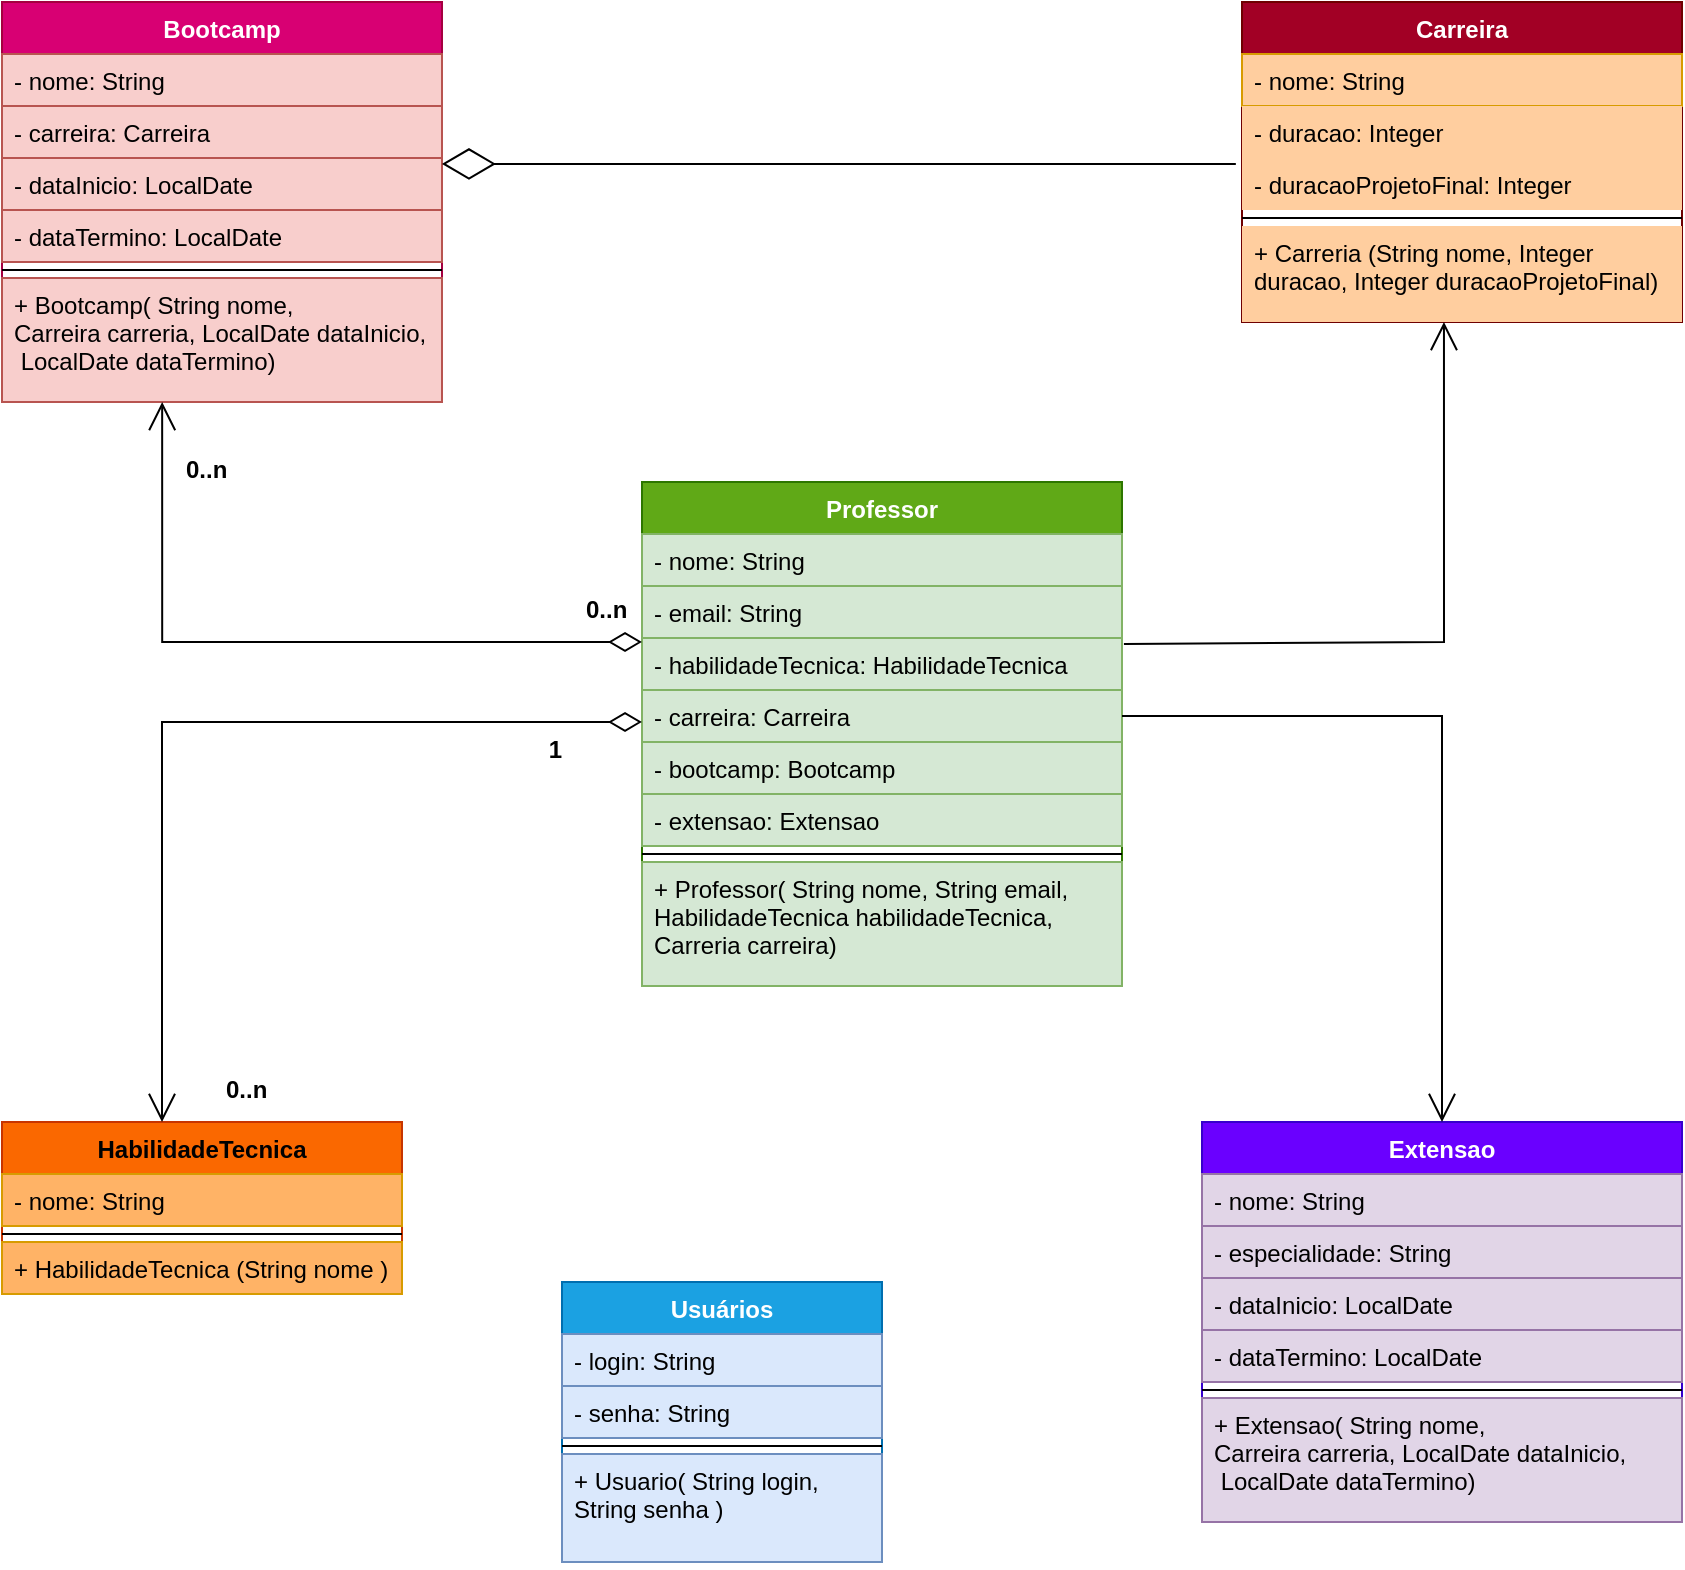 <mxfile version="20.2.3" type="device"><diagram id="wdmPLiop8yC-vxSj1Tah" name="UML_EdTech"><mxGraphModel dx="2489" dy="857" grid="1" gridSize="10" guides="1" tooltips="1" connect="1" arrows="1" fold="1" page="1" pageScale="1" pageWidth="827" pageHeight="1169" math="0" shadow="0"><root><mxCell id="0"/><mxCell id="1" parent="0"/><mxCell id="CZbzPcgp7_vAJpvYZVhl-1" value="Usuários" style="swimlane;fontStyle=1;align=center;verticalAlign=top;childLayout=stackLayout;horizontal=1;startSize=26;horizontalStack=0;resizeParent=1;resizeParentMax=0;resizeLast=0;collapsible=1;marginBottom=0;fillColor=#1ba1e2;fontColor=#ffffff;strokeColor=#006EAF;" parent="1" vertex="1"><mxGeometry x="200" y="680" width="160" height="140" as="geometry"><mxRectangle x="130" y="830" width="90" height="30" as="alternateBounds"/></mxGeometry></mxCell><mxCell id="CZbzPcgp7_vAJpvYZVhl-2" value="- login: String" style="text;strokeColor=#6c8ebf;fillColor=#dae8fc;align=left;verticalAlign=top;spacingLeft=4;spacingRight=4;overflow=hidden;rotatable=0;points=[[0,0.5],[1,0.5]];portConstraint=eastwest;" parent="CZbzPcgp7_vAJpvYZVhl-1" vertex="1"><mxGeometry y="26" width="160" height="26" as="geometry"/></mxCell><mxCell id="CZbzPcgp7_vAJpvYZVhl-5" value="- senha: String" style="text;strokeColor=#6c8ebf;fillColor=#dae8fc;align=left;verticalAlign=top;spacingLeft=4;spacingRight=4;overflow=hidden;rotatable=0;points=[[0,0.5],[1,0.5]];portConstraint=eastwest;" parent="CZbzPcgp7_vAJpvYZVhl-1" vertex="1"><mxGeometry y="52" width="160" height="26" as="geometry"/></mxCell><mxCell id="CZbzPcgp7_vAJpvYZVhl-3" value="" style="line;strokeWidth=1;fillColor=none;align=left;verticalAlign=middle;spacingTop=-1;spacingLeft=3;spacingRight=3;rotatable=0;labelPosition=right;points=[];portConstraint=eastwest;" parent="CZbzPcgp7_vAJpvYZVhl-1" vertex="1"><mxGeometry y="78" width="160" height="8" as="geometry"/></mxCell><mxCell id="CZbzPcgp7_vAJpvYZVhl-4" value="+ Usuario( String login, &#10;String senha )" style="text;strokeColor=#6c8ebf;fillColor=#dae8fc;align=left;verticalAlign=top;spacingLeft=4;spacingRight=4;overflow=hidden;rotatable=0;points=[[0,0.5],[1,0.5]];portConstraint=eastwest;" parent="CZbzPcgp7_vAJpvYZVhl-1" vertex="1"><mxGeometry y="86" width="160" height="54" as="geometry"/></mxCell><mxCell id="CZbzPcgp7_vAJpvYZVhl-6" value="Professor" style="swimlane;fontStyle=1;align=center;verticalAlign=top;childLayout=stackLayout;horizontal=1;startSize=26;horizontalStack=0;resizeParent=1;resizeParentMax=0;resizeLast=0;collapsible=1;marginBottom=0;fillColor=#60a917;strokeColor=#2D7600;fontColor=#ffffff;" parent="1" vertex="1"><mxGeometry x="240" y="280" width="240" height="252" as="geometry"><mxRectangle x="330" y="320" width="100" height="30" as="alternateBounds"/></mxGeometry></mxCell><mxCell id="CZbzPcgp7_vAJpvYZVhl-7" value="- nome: String" style="text;strokeColor=#82b366;fillColor=#d5e8d4;align=left;verticalAlign=top;spacingLeft=4;spacingRight=4;overflow=hidden;rotatable=0;points=[[0,0.5],[1,0.5]];portConstraint=eastwest;" parent="CZbzPcgp7_vAJpvYZVhl-6" vertex="1"><mxGeometry y="26" width="240" height="26" as="geometry"/></mxCell><mxCell id="CZbzPcgp7_vAJpvYZVhl-10" value="- email: String" style="text;strokeColor=#82b366;fillColor=#d5e8d4;align=left;verticalAlign=top;spacingLeft=4;spacingRight=4;overflow=hidden;rotatable=0;points=[[0,0.5],[1,0.5]];portConstraint=eastwest;" parent="CZbzPcgp7_vAJpvYZVhl-6" vertex="1"><mxGeometry y="52" width="240" height="26" as="geometry"/></mxCell><mxCell id="CZbzPcgp7_vAJpvYZVhl-11" value="- habilidadeTecnica: HabilidadeTecnica" style="text;strokeColor=#82b366;fillColor=#d5e8d4;align=left;verticalAlign=top;spacingLeft=4;spacingRight=4;overflow=hidden;rotatable=0;points=[[0,0.5],[1,0.5]];portConstraint=eastwest;" parent="CZbzPcgp7_vAJpvYZVhl-6" vertex="1"><mxGeometry y="78" width="240" height="26" as="geometry"/></mxCell><mxCell id="CZbzPcgp7_vAJpvYZVhl-12" value="- carreira: Carreira" style="text;strokeColor=#82b366;fillColor=#d5e8d4;align=left;verticalAlign=top;spacingLeft=4;spacingRight=4;overflow=hidden;rotatable=0;points=[[0,0.5],[1,0.5]];portConstraint=eastwest;" parent="CZbzPcgp7_vAJpvYZVhl-6" vertex="1"><mxGeometry y="104" width="240" height="26" as="geometry"/></mxCell><mxCell id="me23teQ-1PKoP6-TPb3w-1" value="- bootcamp: Bootcamp" style="text;strokeColor=#82b366;fillColor=#d5e8d4;align=left;verticalAlign=top;spacingLeft=4;spacingRight=4;overflow=hidden;rotatable=0;points=[[0,0.5],[1,0.5]];portConstraint=eastwest;" parent="CZbzPcgp7_vAJpvYZVhl-6" vertex="1"><mxGeometry y="130" width="240" height="26" as="geometry"/></mxCell><mxCell id="me23teQ-1PKoP6-TPb3w-2" value="- extensao: Extensao" style="text;strokeColor=#82b366;fillColor=#d5e8d4;align=left;verticalAlign=top;spacingLeft=4;spacingRight=4;overflow=hidden;rotatable=0;points=[[0,0.5],[1,0.5]];portConstraint=eastwest;" parent="CZbzPcgp7_vAJpvYZVhl-6" vertex="1"><mxGeometry y="156" width="240" height="26" as="geometry"/></mxCell><mxCell id="CZbzPcgp7_vAJpvYZVhl-8" value="" style="line;strokeWidth=1;fillColor=none;align=left;verticalAlign=middle;spacingTop=-1;spacingLeft=3;spacingRight=3;rotatable=0;labelPosition=right;points=[];portConstraint=eastwest;" parent="CZbzPcgp7_vAJpvYZVhl-6" vertex="1"><mxGeometry y="182" width="240" height="8" as="geometry"/></mxCell><mxCell id="CZbzPcgp7_vAJpvYZVhl-9" value="+ Professor( String nome, String email, &#10;HabilidadeTecnica habilidadeTecnica, &#10;Carreria carreira)" style="text;strokeColor=#82b366;fillColor=#d5e8d4;align=left;verticalAlign=top;spacingLeft=4;spacingRight=4;overflow=hidden;rotatable=0;points=[[0,0.5],[1,0.5]];portConstraint=eastwest;" parent="CZbzPcgp7_vAJpvYZVhl-6" vertex="1"><mxGeometry y="190" width="240" height="62" as="geometry"/></mxCell><mxCell id="CZbzPcgp7_vAJpvYZVhl-13" value="Bootcamp" style="swimlane;fontStyle=1;align=center;verticalAlign=top;childLayout=stackLayout;horizontal=1;startSize=26;horizontalStack=0;resizeParent=1;resizeParentMax=0;resizeLast=0;collapsible=1;marginBottom=0;fillColor=#d80073;fontColor=#ffffff;strokeColor=#A50040;" parent="1" vertex="1"><mxGeometry x="-80" y="40" width="220" height="200" as="geometry"><mxRectangle x="80" y="120" width="100" height="30" as="alternateBounds"/></mxGeometry></mxCell><mxCell id="CZbzPcgp7_vAJpvYZVhl-14" value="- nome: String" style="text;strokeColor=#b85450;fillColor=#f8cecc;align=left;verticalAlign=top;spacingLeft=4;spacingRight=4;overflow=hidden;rotatable=0;points=[[0,0.5],[1,0.5]];portConstraint=eastwest;" parent="CZbzPcgp7_vAJpvYZVhl-13" vertex="1"><mxGeometry y="26" width="220" height="26" as="geometry"/></mxCell><mxCell id="CZbzPcgp7_vAJpvYZVhl-17" value="- carreira: Carreira" style="text;strokeColor=#b85450;fillColor=#f8cecc;align=left;verticalAlign=top;spacingLeft=4;spacingRight=4;overflow=hidden;rotatable=0;points=[[0,0.5],[1,0.5]];portConstraint=eastwest;" parent="CZbzPcgp7_vAJpvYZVhl-13" vertex="1"><mxGeometry y="52" width="220" height="26" as="geometry"/></mxCell><mxCell id="CZbzPcgp7_vAJpvYZVhl-18" value="- dataInicio: LocalDate" style="text;strokeColor=#b85450;fillColor=#f8cecc;align=left;verticalAlign=top;spacingLeft=4;spacingRight=4;overflow=hidden;rotatable=0;points=[[0,0.5],[1,0.5]];portConstraint=eastwest;" parent="CZbzPcgp7_vAJpvYZVhl-13" vertex="1"><mxGeometry y="78" width="220" height="26" as="geometry"/></mxCell><mxCell id="CZbzPcgp7_vAJpvYZVhl-19" value="- dataTermino: LocalDate" style="text;strokeColor=#b85450;fillColor=#f8cecc;align=left;verticalAlign=top;spacingLeft=4;spacingRight=4;overflow=hidden;rotatable=0;points=[[0,0.5],[1,0.5]];portConstraint=eastwest;" parent="CZbzPcgp7_vAJpvYZVhl-13" vertex="1"><mxGeometry y="104" width="220" height="26" as="geometry"/></mxCell><mxCell id="CZbzPcgp7_vAJpvYZVhl-15" value="" style="line;strokeWidth=1;fillColor=none;align=left;verticalAlign=middle;spacingTop=-1;spacingLeft=3;spacingRight=3;rotatable=0;labelPosition=right;points=[];portConstraint=eastwest;" parent="CZbzPcgp7_vAJpvYZVhl-13" vertex="1"><mxGeometry y="130" width="220" height="8" as="geometry"/></mxCell><mxCell id="CZbzPcgp7_vAJpvYZVhl-16" value="+ Bootcamp( String nome, &#10;Carreira carreria, LocalDate dataInicio,&#10; LocalDate dataTermino)" style="text;strokeColor=#b85450;fillColor=#f8cecc;align=left;verticalAlign=top;spacingLeft=4;spacingRight=4;overflow=hidden;rotatable=0;points=[[0,0.5],[1,0.5]];portConstraint=eastwest;" parent="CZbzPcgp7_vAJpvYZVhl-13" vertex="1"><mxGeometry y="138" width="220" height="62" as="geometry"/></mxCell><mxCell id="CZbzPcgp7_vAJpvYZVhl-24" value="Extensao" style="swimlane;fontStyle=1;align=center;verticalAlign=top;childLayout=stackLayout;horizontal=1;startSize=26;horizontalStack=0;resizeParent=1;resizeParentMax=0;resizeLast=0;collapsible=1;marginBottom=0;fillColor=#6a00ff;fontColor=#ffffff;strokeColor=#3700CC;" parent="1" vertex="1"><mxGeometry x="520" y="600" width="240" height="200" as="geometry"><mxRectangle x="590" y="570" width="90" height="30" as="alternateBounds"/></mxGeometry></mxCell><mxCell id="CZbzPcgp7_vAJpvYZVhl-25" value="- nome: String" style="text;strokeColor=#9673a6;fillColor=#e1d5e7;align=left;verticalAlign=top;spacingLeft=4;spacingRight=4;overflow=hidden;rotatable=0;points=[[0,0.5],[1,0.5]];portConstraint=eastwest;" parent="CZbzPcgp7_vAJpvYZVhl-24" vertex="1"><mxGeometry y="26" width="240" height="26" as="geometry"/></mxCell><mxCell id="CZbzPcgp7_vAJpvYZVhl-26" value="- especialidade: String" style="text;strokeColor=#9673a6;fillColor=#e1d5e7;align=left;verticalAlign=top;spacingLeft=4;spacingRight=4;overflow=hidden;rotatable=0;points=[[0,0.5],[1,0.5]];portConstraint=eastwest;" parent="CZbzPcgp7_vAJpvYZVhl-24" vertex="1"><mxGeometry y="52" width="240" height="26" as="geometry"/></mxCell><mxCell id="CZbzPcgp7_vAJpvYZVhl-27" value="- dataInicio: LocalDate" style="text;strokeColor=#9673a6;fillColor=#e1d5e7;align=left;verticalAlign=top;spacingLeft=4;spacingRight=4;overflow=hidden;rotatable=0;points=[[0,0.5],[1,0.5]];portConstraint=eastwest;" parent="CZbzPcgp7_vAJpvYZVhl-24" vertex="1"><mxGeometry y="78" width="240" height="26" as="geometry"/></mxCell><mxCell id="CZbzPcgp7_vAJpvYZVhl-28" value="- dataTermino: LocalDate" style="text;strokeColor=#9673a6;fillColor=#e1d5e7;align=left;verticalAlign=top;spacingLeft=4;spacingRight=4;overflow=hidden;rotatable=0;points=[[0,0.5],[1,0.5]];portConstraint=eastwest;" parent="CZbzPcgp7_vAJpvYZVhl-24" vertex="1"><mxGeometry y="104" width="240" height="26" as="geometry"/></mxCell><mxCell id="CZbzPcgp7_vAJpvYZVhl-29" value="" style="line;strokeWidth=1;fillColor=none;align=left;verticalAlign=middle;spacingTop=-1;spacingLeft=3;spacingRight=3;rotatable=0;labelPosition=right;points=[];portConstraint=eastwest;" parent="CZbzPcgp7_vAJpvYZVhl-24" vertex="1"><mxGeometry y="130" width="240" height="8" as="geometry"/></mxCell><mxCell id="CZbzPcgp7_vAJpvYZVhl-30" value="+ Extensao( String nome, &#10;Carreira carreria, LocalDate dataInicio,&#10; LocalDate dataTermino)" style="text;strokeColor=#9673a6;fillColor=#e1d5e7;align=left;verticalAlign=top;spacingLeft=4;spacingRight=4;overflow=hidden;rotatable=0;points=[[0,0.5],[1,0.5]];portConstraint=eastwest;" parent="CZbzPcgp7_vAJpvYZVhl-24" vertex="1"><mxGeometry y="138" width="240" height="62" as="geometry"/></mxCell><mxCell id="CZbzPcgp7_vAJpvYZVhl-31" value="Carreira" style="swimlane;fontStyle=1;align=center;verticalAlign=top;childLayout=stackLayout;horizontal=1;startSize=26;horizontalStack=0;resizeParent=1;resizeParentMax=0;resizeLast=0;collapsible=1;marginBottom=0;fillColor=#a20025;fontColor=#ffffff;strokeColor=#6F0000;" parent="1" vertex="1"><mxGeometry x="540" y="40" width="220" height="160" as="geometry"><mxRectangle x="570" y="120" width="90" height="30" as="alternateBounds"/></mxGeometry></mxCell><mxCell id="CZbzPcgp7_vAJpvYZVhl-32" value="- nome: String" style="text;strokeColor=#d79b00;fillColor=#FFCE9F;align=left;verticalAlign=top;spacingLeft=4;spacingRight=4;overflow=hidden;rotatable=0;points=[[0,0.5],[1,0.5]];portConstraint=eastwest;" parent="CZbzPcgp7_vAJpvYZVhl-31" vertex="1"><mxGeometry y="26" width="220" height="26" as="geometry"/></mxCell><mxCell id="CZbzPcgp7_vAJpvYZVhl-35" value="- duracao: Integer" style="text;strokeColor=none;fillColor=#FFCE9F;align=left;verticalAlign=top;spacingLeft=4;spacingRight=4;overflow=hidden;rotatable=0;points=[[0,0.5],[1,0.5]];portConstraint=eastwest;" parent="CZbzPcgp7_vAJpvYZVhl-31" vertex="1"><mxGeometry y="52" width="220" height="26" as="geometry"/></mxCell><mxCell id="CZbzPcgp7_vAJpvYZVhl-37" value="- duracaoProjetoFinal: Integer" style="text;strokeColor=none;fillColor=#FFCE9F;align=left;verticalAlign=top;spacingLeft=4;spacingRight=4;overflow=hidden;rotatable=0;points=[[0,0.5],[1,0.5]];portConstraint=eastwest;" parent="CZbzPcgp7_vAJpvYZVhl-31" vertex="1"><mxGeometry y="78" width="220" height="26" as="geometry"/></mxCell><mxCell id="CZbzPcgp7_vAJpvYZVhl-33" value="" style="line;strokeWidth=1;fillColor=none;align=left;verticalAlign=middle;spacingTop=-1;spacingLeft=3;spacingRight=3;rotatable=0;labelPosition=right;points=[];portConstraint=eastwest;" parent="CZbzPcgp7_vAJpvYZVhl-31" vertex="1"><mxGeometry y="104" width="220" height="8" as="geometry"/></mxCell><mxCell id="CZbzPcgp7_vAJpvYZVhl-34" value="+ Carreria (String nome, Integer &#10;duracao, Integer duracaoProjetoFinal)" style="text;strokeColor=none;fillColor=#FFCE9F;align=left;verticalAlign=top;spacingLeft=4;spacingRight=4;overflow=hidden;rotatable=0;points=[[0,0.5],[1,0.5]];portConstraint=eastwest;" parent="CZbzPcgp7_vAJpvYZVhl-31" vertex="1"><mxGeometry y="112" width="220" height="48" as="geometry"/></mxCell><mxCell id="CZbzPcgp7_vAJpvYZVhl-39" value="HabilidadeTecnica" style="swimlane;fontStyle=1;align=center;verticalAlign=top;childLayout=stackLayout;horizontal=1;startSize=26;horizontalStack=0;resizeParent=1;resizeParentMax=0;resizeLast=0;collapsible=1;marginBottom=0;fillColor=#fa6800;fontColor=#000000;strokeColor=#C73500;" parent="1" vertex="1"><mxGeometry x="-80" y="600" width="200" height="86" as="geometry"><mxRectangle x="80" y="555" width="140" height="30" as="alternateBounds"/></mxGeometry></mxCell><mxCell id="CZbzPcgp7_vAJpvYZVhl-40" value="- nome: String" style="text;strokeColor=#d79b00;fillColor=#FFB366;align=left;verticalAlign=top;spacingLeft=4;spacingRight=4;overflow=hidden;rotatable=0;points=[[0,0.5],[1,0.5]];portConstraint=eastwest;" parent="CZbzPcgp7_vAJpvYZVhl-39" vertex="1"><mxGeometry y="26" width="200" height="26" as="geometry"/></mxCell><mxCell id="CZbzPcgp7_vAJpvYZVhl-41" value="" style="line;strokeWidth=1;fillColor=none;align=left;verticalAlign=middle;spacingTop=-1;spacingLeft=3;spacingRight=3;rotatable=0;labelPosition=right;points=[];portConstraint=eastwest;" parent="CZbzPcgp7_vAJpvYZVhl-39" vertex="1"><mxGeometry y="52" width="200" height="8" as="geometry"/></mxCell><mxCell id="CZbzPcgp7_vAJpvYZVhl-42" value="+ HabilidadeTecnica (String nome )" style="text;strokeColor=#d79b00;fillColor=#FFB366;align=left;verticalAlign=top;spacingLeft=4;spacingRight=4;overflow=hidden;rotatable=0;points=[[0,0.5],[1,0.5]];portConstraint=eastwest;" parent="CZbzPcgp7_vAJpvYZVhl-39" vertex="1"><mxGeometry y="60" width="200" height="26" as="geometry"/></mxCell><mxCell id="CZbzPcgp7_vAJpvYZVhl-43" value="" style="endArrow=open;endFill=1;endSize=12;html=1;rounded=0;entryX=0.459;entryY=1;entryDx=0;entryDy=0;entryPerimeter=0;exitX=1.004;exitY=0.115;exitDx=0;exitDy=0;exitPerimeter=0;" parent="1" source="CZbzPcgp7_vAJpvYZVhl-11" target="CZbzPcgp7_vAJpvYZVhl-34" edge="1"><mxGeometry width="160" relative="1" as="geometry"><mxPoint x="480" y="360" as="sourcePoint"/><mxPoint x="650" y="220" as="targetPoint"/><Array as="points"><mxPoint x="641" y="360"/></Array></mxGeometry></mxCell><mxCell id="CZbzPcgp7_vAJpvYZVhl-45" value="" style="endArrow=open;html=1;endSize=12;startArrow=diamondThin;startSize=14;startFill=0;edgeStyle=orthogonalEdgeStyle;rounded=0;strokeWidth=1;entryX=0.4;entryY=0;entryDx=0;entryDy=0;entryPerimeter=0;" parent="1" source="CZbzPcgp7_vAJpvYZVhl-6" target="CZbzPcgp7_vAJpvYZVhl-39" edge="1"><mxGeometry x="-0.125" y="50" relative="1" as="geometry"><mxPoint x="-60" y="400" as="sourcePoint"/><mxPoint y="580" as="targetPoint"/><Array as="points"><mxPoint y="400"/></Array><mxPoint as="offset"/></mxGeometry></mxCell><mxCell id="CZbzPcgp7_vAJpvYZVhl-46" value="0..n" style="edgeLabel;resizable=0;html=1;align=left;verticalAlign=top;fillColor=#FFB366;fontSize=12;fontStyle=1" parent="CZbzPcgp7_vAJpvYZVhl-45" connectable="0" vertex="1"><mxGeometry x="-1" relative="1" as="geometry"><mxPoint x="-210" y="170" as="offset"/></mxGeometry></mxCell><mxCell id="CZbzPcgp7_vAJpvYZVhl-47" value="1" style="edgeLabel;resizable=0;html=1;align=right;verticalAlign=top;fillColor=#FFB366;fontSize=12;fontStyle=1" parent="CZbzPcgp7_vAJpvYZVhl-45" connectable="0" vertex="1"><mxGeometry x="1" relative="1" as="geometry"><mxPoint x="200" y="-200" as="offset"/></mxGeometry></mxCell><mxCell id="_AL6ZHVGakr4neHdwv93-1" value="0..n" style="edgeLabel;resizable=0;html=1;align=left;verticalAlign=top;fillColor=#FFB366;fontSize=12;fontStyle=1" parent="CZbzPcgp7_vAJpvYZVhl-45" connectable="0" vertex="1"><mxGeometry x="-1" relative="1" as="geometry"><mxPoint x="-230" y="-140" as="offset"/></mxGeometry></mxCell><mxCell id="_AL6ZHVGakr4neHdwv93-2" value="0..n" style="edgeLabel;resizable=0;html=1;align=left;verticalAlign=top;fillColor=#FFB366;fontSize=12;fontStyle=1" parent="CZbzPcgp7_vAJpvYZVhl-45" connectable="0" vertex="1"><mxGeometry x="-1" relative="1" as="geometry"><mxPoint x="-30" y="-70" as="offset"/></mxGeometry></mxCell><mxCell id="CZbzPcgp7_vAJpvYZVhl-49" value="" style="endArrow=diamondThin;endFill=0;endSize=24;html=1;rounded=0;fontSize=12;strokeWidth=1;exitX=-0.014;exitY=0.115;exitDx=0;exitDy=0;exitPerimeter=0;entryX=1;entryY=0.115;entryDx=0;entryDy=0;entryPerimeter=0;" parent="1" source="CZbzPcgp7_vAJpvYZVhl-37" target="CZbzPcgp7_vAJpvYZVhl-18" edge="1"><mxGeometry width="160" relative="1" as="geometry"><mxPoint x="210" y="130" as="sourcePoint"/><mxPoint x="160" y="121" as="targetPoint"/></mxGeometry></mxCell><mxCell id="CZbzPcgp7_vAJpvYZVhl-50" value="" style="endArrow=open;endFill=1;endSize=12;html=1;rounded=0;entryX=0.5;entryY=0;entryDx=0;entryDy=0;" parent="1" source="CZbzPcgp7_vAJpvYZVhl-12" target="CZbzPcgp7_vAJpvYZVhl-24" edge="1"><mxGeometry width="160" relative="1" as="geometry"><mxPoint x="480" y="400" as="sourcePoint"/><mxPoint x="650.98" y="210" as="targetPoint"/><Array as="points"><mxPoint x="640" y="397"/></Array></mxGeometry></mxCell><mxCell id="24CdtACJInFIJGhGcujj-2" value="" style="endArrow=open;html=1;endSize=12;startArrow=diamondThin;startSize=14;startFill=0;edgeStyle=orthogonalEdgeStyle;rounded=0;strokeWidth=1;entryX=0.364;entryY=1;entryDx=0;entryDy=0;entryPerimeter=0;exitX=0;exitY=0.077;exitDx=0;exitDy=0;exitPerimeter=0;" edge="1" parent="1" source="CZbzPcgp7_vAJpvYZVhl-11" target="CZbzPcgp7_vAJpvYZVhl-16"><mxGeometry x="-0.125" y="50" relative="1" as="geometry"><mxPoint x="210" y="210" as="sourcePoint"/><mxPoint x="-30" y="300" as="targetPoint"/><Array as="points"><mxPoint y="360"/></Array><mxPoint as="offset"/></mxGeometry></mxCell></root></mxGraphModel></diagram></mxfile>
